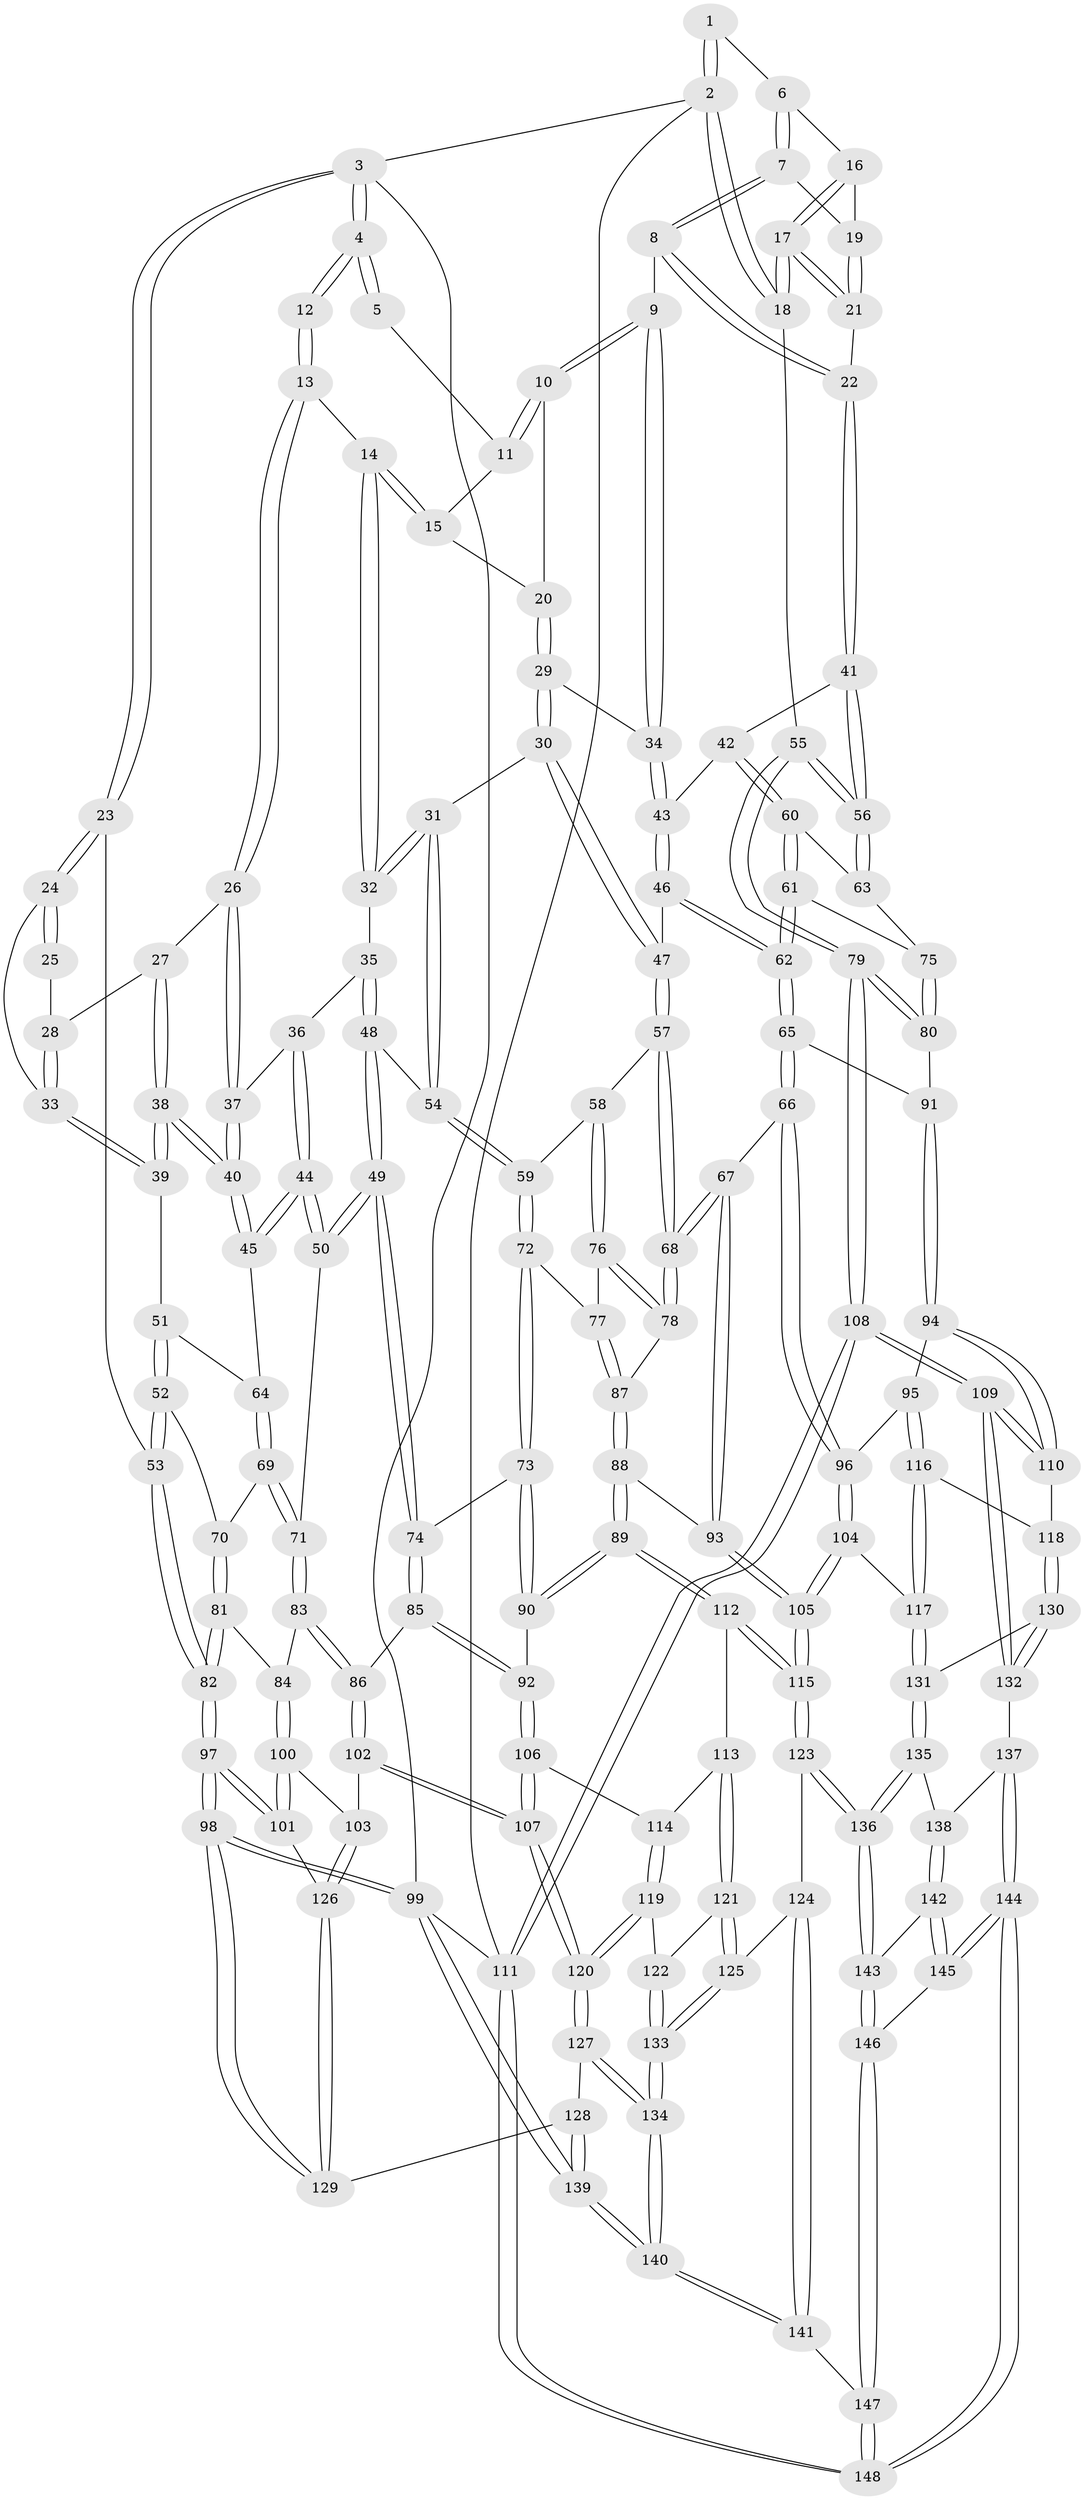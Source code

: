 // coarse degree distribution, {4: 0.4444444444444444, 6: 0.15555555555555556, 5: 0.3111111111111111, 3: 0.08888888888888889}
// Generated by graph-tools (version 1.1) at 2025/24/03/03/25 07:24:31]
// undirected, 148 vertices, 367 edges
graph export_dot {
graph [start="1"]
  node [color=gray90,style=filled];
  1 [pos="+0.7995624024043863+0"];
  2 [pos="+1+0"];
  3 [pos="+0+0"];
  4 [pos="+0.3647220364225319+0"];
  5 [pos="+0.697427230609243+0"];
  6 [pos="+0.855705970921357+0"];
  7 [pos="+0.830899959452162+0.09576259849144314"];
  8 [pos="+0.7897970540603071+0.14510452319698552"];
  9 [pos="+0.7808062358250106+0.14494066301990385"];
  10 [pos="+0.751504381106121+0.11270820938304554"];
  11 [pos="+0.6939948108036973+0"];
  12 [pos="+0.35192641860096385+0"];
  13 [pos="+0.366933019156015+0"];
  14 [pos="+0.48643363640719217+0.10577215354249778"];
  15 [pos="+0.6199901985987444+0.07670806604266493"];
  16 [pos="+0.9070104817716318+0"];
  17 [pos="+1+0.11878886329463903"];
  18 [pos="+1+0.1320269735500358"];
  19 [pos="+0.927409521282257+0.1018620120576731"];
  20 [pos="+0.6340004323271003+0.0985208961727421"];
  21 [pos="+0.9603041034885323+0.1323925343453765"];
  22 [pos="+0.8738110221641344+0.22232820825816227"];
  23 [pos="+0+0"];
  24 [pos="+0+0.08036397586952122"];
  25 [pos="+0.24283723074425778+0.03174796745014085"];
  26 [pos="+0.3368774884302062+0.14344583008126446"];
  27 [pos="+0.25962995890909+0.17803869973324446"];
  28 [pos="+0.20979317989243673+0.11891807299189872"];
  29 [pos="+0.6355032481806474+0.21022300397136542"];
  30 [pos="+0.6200762369204593+0.22958885733328022"];
  31 [pos="+0.5488029248565361+0.24062075185880935"];
  32 [pos="+0.49970634938293357+0.20641369400910062"];
  33 [pos="+0.12090561195807448+0.20028969284041398"];
  34 [pos="+0.7390522905905125+0.18677747913207327"];
  35 [pos="+0.4660488616025248+0.2220737972508145"];
  36 [pos="+0.4050500316499361+0.22447087910666388"];
  37 [pos="+0.3481112577363239+0.1851401371993218"];
  38 [pos="+0.2292638904745673+0.27313572117379264"];
  39 [pos="+0.13466775607579323+0.23832435449485254"];
  40 [pos="+0.26038179314402277+0.30046747344760233"];
  41 [pos="+0.8784734883874846+0.2549167715926211"];
  42 [pos="+0.8524426029489678+0.28202110446092926"];
  43 [pos="+0.7547643883077424+0.2848515928096802"];
  44 [pos="+0.3156867801371885+0.36600584091379773"];
  45 [pos="+0.26830681884966845+0.3157668649027959"];
  46 [pos="+0.7170817958330538+0.31879844354583436"];
  47 [pos="+0.682419282358957+0.31649877107517793"];
  48 [pos="+0.4181996954491162+0.3491909351671628"];
  49 [pos="+0.3288146827946219+0.38871215311848634"];
  50 [pos="+0.32673451572715684+0.38728645366160597"];
  51 [pos="+0.1021533000291153+0.2848975106292052"];
  52 [pos="+0.020792360373030068+0.34019505623070045"];
  53 [pos="+0+0.3766367851889361"];
  54 [pos="+0.532840516919972+0.3571688617876905"];
  55 [pos="+1+0.3704387366597896"];
  56 [pos="+1+0.33798730539255556"];
  57 [pos="+0.653599670874626+0.3588964409070124"];
  58 [pos="+0.5459624543393446+0.37161447516836826"];
  59 [pos="+0.5373521901371997+0.36567869482048804"];
  60 [pos="+0.8381342418329002+0.37054998679933965"];
  61 [pos="+0.8040487483013741+0.4429641993043713"];
  62 [pos="+0.8030817282466114+0.4439835080724891"];
  63 [pos="+0.9796647920388352+0.3625893166307417"];
  64 [pos="+0.14965841541028382+0.38488608956760323"];
  65 [pos="+0.788575961267943+0.4902214741908777"];
  66 [pos="+0.7711723600680516+0.5159116226853687"];
  67 [pos="+0.6876725167693679+0.5058429153052234"];
  68 [pos="+0.6807537176287749+0.5002706036935302"];
  69 [pos="+0.1414339320540219+0.4112638495089718"];
  70 [pos="+0.11704947637821138+0.4263235821720506"];
  71 [pos="+0.22736916035038146+0.4474571430809483"];
  72 [pos="+0.4585292308250037+0.4686894108033229"];
  73 [pos="+0.4294647132534335+0.47470258669166554"];
  74 [pos="+0.3591933840526918+0.4495420348409083"];
  75 [pos="+0.8695574305272623+0.4286446109605296"];
  76 [pos="+0.5904697124751076+0.4693595727416349"];
  77 [pos="+0.49852002787059746+0.48530145197285995"];
  78 [pos="+0.598764638180093+0.4757414756762357"];
  79 [pos="+1+0.4555367298894519"];
  80 [pos="+1+0.4720734518957984"];
  81 [pos="+0.0898287505859618+0.5089143719712754"];
  82 [pos="+0+0.46330814836572587"];
  83 [pos="+0.1985917959511503+0.5097798913459739"];
  84 [pos="+0.11524573444070746+0.5376353195176938"];
  85 [pos="+0.31987174033147353+0.5673711052586512"];
  86 [pos="+0.28275374233097633+0.5803216880377913"];
  87 [pos="+0.5272361843426369+0.5636394997290305"];
  88 [pos="+0.5196651446766449+0.6026839814016751"];
  89 [pos="+0.48019639115183377+0.6166010094634888"];
  90 [pos="+0.4672829201738972+0.6070412569885639"];
  91 [pos="+1+0.49547909390788936"];
  92 [pos="+0.35184311328615603+0.5969869120270462"];
  93 [pos="+0.596110148271464+0.6222248942016259"];
  94 [pos="+0.8520972932418317+0.6128587294643648"];
  95 [pos="+0.8066714735610377+0.5958316993087328"];
  96 [pos="+0.8006165427344589+0.5921540214012175"];
  97 [pos="+0+0.7446698422554465"];
  98 [pos="+0+0.9885295930356672"];
  99 [pos="+0+1"];
  100 [pos="+0.11705717628647676+0.5762209676174211"];
  101 [pos="+0+0.6970466565288543"];
  102 [pos="+0.2502105114852249+0.621652779047564"];
  103 [pos="+0.1755358859264251+0.6631486805353263"];
  104 [pos="+0.6768036024257398+0.7503719808031263"];
  105 [pos="+0.6526360171531631+0.7599619809109889"];
  106 [pos="+0.3571998902957074+0.675983099197758"];
  107 [pos="+0.32453168404964006+0.7169464984626265"];
  108 [pos="+1+0.8023555923707808"];
  109 [pos="+1+0.787376022490544"];
  110 [pos="+0.9259578363787848+0.6712405181412366"];
  111 [pos="+1+1"];
  112 [pos="+0.47094250311713154+0.6626056277830608"];
  113 [pos="+0.45607856046931433+0.6823254118595364"];
  114 [pos="+0.4282540203190686+0.6900722822450388"];
  115 [pos="+0.6301513051146692+0.7900388958234019"];
  116 [pos="+0.8257821599639408+0.7403336253996529"];
  117 [pos="+0.7431549987256287+0.7710798171530904"];
  118 [pos="+0.8406448308917077+0.7479447084318006"];
  119 [pos="+0.3791662971695233+0.7697328007283312"];
  120 [pos="+0.31144053825376394+0.7765551138689256"];
  121 [pos="+0.45941137258652326+0.7061162359873763"];
  122 [pos="+0.43425425680292384+0.7878364179527235"];
  123 [pos="+0.6250678076035059+0.8014497167393846"];
  124 [pos="+0.5830211326852581+0.8180695398882668"];
  125 [pos="+0.5515454973694467+0.8242636873783274"];
  126 [pos="+0.16935884777467236+0.69448454055014"];
  127 [pos="+0.29578268319648515+0.7918609163067989"];
  128 [pos="+0.211383702169159+0.7948112078770289"];
  129 [pos="+0.19168805265537295+0.7815856052823144"];
  130 [pos="+0.8470685257537953+0.7618324955750205"];
  131 [pos="+0.8155751299789805+0.8274118482944554"];
  132 [pos="+1+0.8147825775885316"];
  133 [pos="+0.490984855070053+0.848777098045687"];
  134 [pos="+0.40218045837884936+0.9653374607064793"];
  135 [pos="+0.8184688413835143+0.8326588101394845"];
  136 [pos="+0.6749057983488822+0.8933537129183953"];
  137 [pos="+0.8569027408402736+0.8641650354987932"];
  138 [pos="+0.8480931450013655+0.8667846994319802"];
  139 [pos="+0.18367313217814213+1"];
  140 [pos="+0.3688759850026585+1"];
  141 [pos="+0.520443626923312+1"];
  142 [pos="+0.8313465581261881+0.9024772768609024"];
  143 [pos="+0.6756893846128874+0.895339811990737"];
  144 [pos="+1+1"];
  145 [pos="+0.833353547362846+0.9344442744097671"];
  146 [pos="+0.6804375471585605+1"];
  147 [pos="+0.6393036424368073+1"];
  148 [pos="+1+1"];
  1 -- 2;
  1 -- 2;
  1 -- 6;
  2 -- 3;
  2 -- 18;
  2 -- 18;
  2 -- 111;
  3 -- 4;
  3 -- 4;
  3 -- 23;
  3 -- 23;
  3 -- 99;
  4 -- 5;
  4 -- 5;
  4 -- 12;
  4 -- 12;
  5 -- 11;
  6 -- 7;
  6 -- 7;
  6 -- 16;
  7 -- 8;
  7 -- 8;
  7 -- 19;
  8 -- 9;
  8 -- 22;
  8 -- 22;
  9 -- 10;
  9 -- 10;
  9 -- 34;
  9 -- 34;
  10 -- 11;
  10 -- 11;
  10 -- 20;
  11 -- 15;
  12 -- 13;
  12 -- 13;
  13 -- 14;
  13 -- 26;
  13 -- 26;
  14 -- 15;
  14 -- 15;
  14 -- 32;
  14 -- 32;
  15 -- 20;
  16 -- 17;
  16 -- 17;
  16 -- 19;
  17 -- 18;
  17 -- 18;
  17 -- 21;
  17 -- 21;
  18 -- 55;
  19 -- 21;
  19 -- 21;
  20 -- 29;
  20 -- 29;
  21 -- 22;
  22 -- 41;
  22 -- 41;
  23 -- 24;
  23 -- 24;
  23 -- 53;
  24 -- 25;
  24 -- 25;
  24 -- 33;
  25 -- 28;
  26 -- 27;
  26 -- 37;
  26 -- 37;
  27 -- 28;
  27 -- 38;
  27 -- 38;
  28 -- 33;
  28 -- 33;
  29 -- 30;
  29 -- 30;
  29 -- 34;
  30 -- 31;
  30 -- 47;
  30 -- 47;
  31 -- 32;
  31 -- 32;
  31 -- 54;
  31 -- 54;
  32 -- 35;
  33 -- 39;
  33 -- 39;
  34 -- 43;
  34 -- 43;
  35 -- 36;
  35 -- 48;
  35 -- 48;
  36 -- 37;
  36 -- 44;
  36 -- 44;
  37 -- 40;
  37 -- 40;
  38 -- 39;
  38 -- 39;
  38 -- 40;
  38 -- 40;
  39 -- 51;
  40 -- 45;
  40 -- 45;
  41 -- 42;
  41 -- 56;
  41 -- 56;
  42 -- 43;
  42 -- 60;
  42 -- 60;
  43 -- 46;
  43 -- 46;
  44 -- 45;
  44 -- 45;
  44 -- 50;
  44 -- 50;
  45 -- 64;
  46 -- 47;
  46 -- 62;
  46 -- 62;
  47 -- 57;
  47 -- 57;
  48 -- 49;
  48 -- 49;
  48 -- 54;
  49 -- 50;
  49 -- 50;
  49 -- 74;
  49 -- 74;
  50 -- 71;
  51 -- 52;
  51 -- 52;
  51 -- 64;
  52 -- 53;
  52 -- 53;
  52 -- 70;
  53 -- 82;
  53 -- 82;
  54 -- 59;
  54 -- 59;
  55 -- 56;
  55 -- 56;
  55 -- 79;
  55 -- 79;
  56 -- 63;
  56 -- 63;
  57 -- 58;
  57 -- 68;
  57 -- 68;
  58 -- 59;
  58 -- 76;
  58 -- 76;
  59 -- 72;
  59 -- 72;
  60 -- 61;
  60 -- 61;
  60 -- 63;
  61 -- 62;
  61 -- 62;
  61 -- 75;
  62 -- 65;
  62 -- 65;
  63 -- 75;
  64 -- 69;
  64 -- 69;
  65 -- 66;
  65 -- 66;
  65 -- 91;
  66 -- 67;
  66 -- 96;
  66 -- 96;
  67 -- 68;
  67 -- 68;
  67 -- 93;
  67 -- 93;
  68 -- 78;
  68 -- 78;
  69 -- 70;
  69 -- 71;
  69 -- 71;
  70 -- 81;
  70 -- 81;
  71 -- 83;
  71 -- 83;
  72 -- 73;
  72 -- 73;
  72 -- 77;
  73 -- 74;
  73 -- 90;
  73 -- 90;
  74 -- 85;
  74 -- 85;
  75 -- 80;
  75 -- 80;
  76 -- 77;
  76 -- 78;
  76 -- 78;
  77 -- 87;
  77 -- 87;
  78 -- 87;
  79 -- 80;
  79 -- 80;
  79 -- 108;
  79 -- 108;
  80 -- 91;
  81 -- 82;
  81 -- 82;
  81 -- 84;
  82 -- 97;
  82 -- 97;
  83 -- 84;
  83 -- 86;
  83 -- 86;
  84 -- 100;
  84 -- 100;
  85 -- 86;
  85 -- 92;
  85 -- 92;
  86 -- 102;
  86 -- 102;
  87 -- 88;
  87 -- 88;
  88 -- 89;
  88 -- 89;
  88 -- 93;
  89 -- 90;
  89 -- 90;
  89 -- 112;
  89 -- 112;
  90 -- 92;
  91 -- 94;
  91 -- 94;
  92 -- 106;
  92 -- 106;
  93 -- 105;
  93 -- 105;
  94 -- 95;
  94 -- 110;
  94 -- 110;
  95 -- 96;
  95 -- 116;
  95 -- 116;
  96 -- 104;
  96 -- 104;
  97 -- 98;
  97 -- 98;
  97 -- 101;
  97 -- 101;
  98 -- 99;
  98 -- 99;
  98 -- 129;
  98 -- 129;
  99 -- 139;
  99 -- 139;
  99 -- 111;
  100 -- 101;
  100 -- 101;
  100 -- 103;
  101 -- 126;
  102 -- 103;
  102 -- 107;
  102 -- 107;
  103 -- 126;
  103 -- 126;
  104 -- 105;
  104 -- 105;
  104 -- 117;
  105 -- 115;
  105 -- 115;
  106 -- 107;
  106 -- 107;
  106 -- 114;
  107 -- 120;
  107 -- 120;
  108 -- 109;
  108 -- 109;
  108 -- 111;
  108 -- 111;
  109 -- 110;
  109 -- 110;
  109 -- 132;
  109 -- 132;
  110 -- 118;
  111 -- 148;
  111 -- 148;
  112 -- 113;
  112 -- 115;
  112 -- 115;
  113 -- 114;
  113 -- 121;
  113 -- 121;
  114 -- 119;
  114 -- 119;
  115 -- 123;
  115 -- 123;
  116 -- 117;
  116 -- 117;
  116 -- 118;
  117 -- 131;
  117 -- 131;
  118 -- 130;
  118 -- 130;
  119 -- 120;
  119 -- 120;
  119 -- 122;
  120 -- 127;
  120 -- 127;
  121 -- 122;
  121 -- 125;
  121 -- 125;
  122 -- 133;
  122 -- 133;
  123 -- 124;
  123 -- 136;
  123 -- 136;
  124 -- 125;
  124 -- 141;
  124 -- 141;
  125 -- 133;
  125 -- 133;
  126 -- 129;
  126 -- 129;
  127 -- 128;
  127 -- 134;
  127 -- 134;
  128 -- 129;
  128 -- 139;
  128 -- 139;
  130 -- 131;
  130 -- 132;
  130 -- 132;
  131 -- 135;
  131 -- 135;
  132 -- 137;
  133 -- 134;
  133 -- 134;
  134 -- 140;
  134 -- 140;
  135 -- 136;
  135 -- 136;
  135 -- 138;
  136 -- 143;
  136 -- 143;
  137 -- 138;
  137 -- 144;
  137 -- 144;
  138 -- 142;
  138 -- 142;
  139 -- 140;
  139 -- 140;
  140 -- 141;
  140 -- 141;
  141 -- 147;
  142 -- 143;
  142 -- 145;
  142 -- 145;
  143 -- 146;
  143 -- 146;
  144 -- 145;
  144 -- 145;
  144 -- 148;
  144 -- 148;
  145 -- 146;
  146 -- 147;
  146 -- 147;
  147 -- 148;
  147 -- 148;
}
